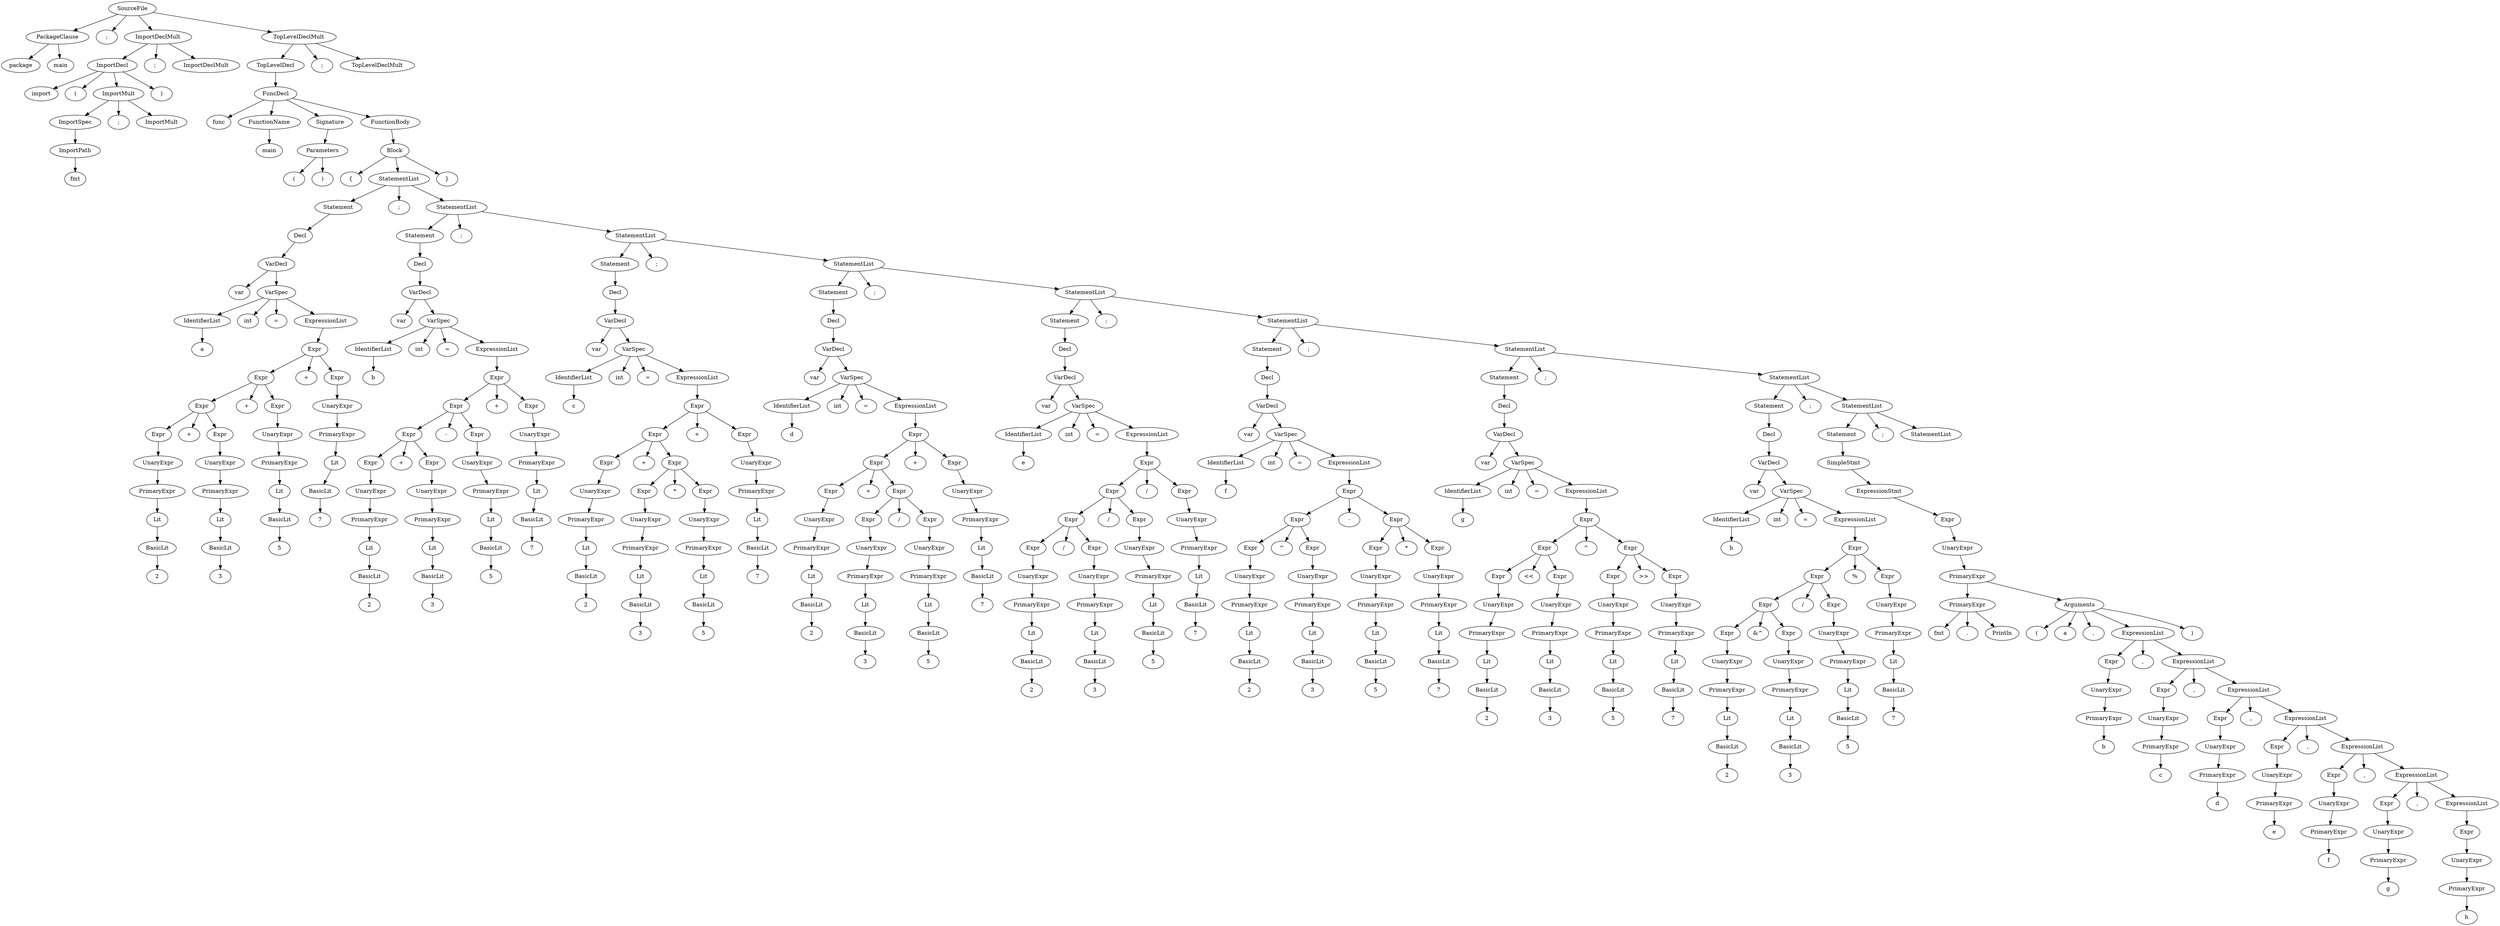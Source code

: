 digraph ParseTree {
0[label="SourceFile"]; 1[label="PackageClause"]; 0->1 ;
1[label="PackageClause"]; 2[label="package"]; 1->2 ;
1[label="PackageClause"]; 3[label="main"]; 1->3 ;
0[label="SourceFile"]; 4[label=";"]; 0->4 ;
0[label="SourceFile"]; 5[label="ImportDeclMult"]; 0->5 ;
5[label="ImportDeclMult"]; 6[label="ImportDecl"]; 5->6 ;
6[label="ImportDecl"]; 7[label="import"]; 6->7 ;
6[label="ImportDecl"]; 8[label="("]; 6->8 ;
6[label="ImportDecl"]; 9[label="ImportMult"]; 6->9 ;
9[label="ImportMult"]; 10[label="ImportSpec"]; 9->10 ;
10[label="ImportSpec"]; 11[label="ImportPath"]; 10->11 ;
11[label="ImportPath"]; 12[label="fmt"]; 11->12 ;
9[label="ImportMult"]; 13[label=";"]; 9->13 ;
9[label="ImportMult"]; 14[label="ImportMult"]; 9->14 ;
6[label="ImportDecl"]; 15[label=")"]; 6->15 ;
5[label="ImportDeclMult"]; 16[label=";"]; 5->16 ;
5[label="ImportDeclMult"]; 17[label="ImportDeclMult"]; 5->17 ;
0[label="SourceFile"]; 18[label="TopLevelDeclMult"]; 0->18 ;
18[label="TopLevelDeclMult"]; 19[label="TopLevelDecl"]; 18->19 ;
19[label="TopLevelDecl"]; 20[label="FuncDecl"]; 19->20 ;
20[label="FuncDecl"]; 21[label="func"]; 20->21 ;
20[label="FuncDecl"]; 22[label="FunctionName"]; 20->22 ;
22[label="FunctionName"]; 23[label="main"]; 22->23 ;
20[label="FuncDecl"]; 24[label="Signature"]; 20->24 ;
24[label="Signature"]; 25[label="Parameters"]; 24->25 ;
25[label="Parameters"]; 26[label="("]; 25->26 ;
25[label="Parameters"]; 27[label=")"]; 25->27 ;
20[label="FuncDecl"]; 28[label="FunctionBody"]; 20->28 ;
28[label="FunctionBody"]; 29[label="Block"]; 28->29 ;
29[label="Block"]; 30[label="{"]; 29->30 ;
29[label="Block"]; 31[label="StatementList"]; 29->31 ;
31[label="StatementList"]; 32[label="Statement"]; 31->32 ;
32[label="Statement"]; 33[label="Decl"]; 32->33 ;
33[label="Decl"]; 34[label="VarDecl"]; 33->34 ;
34[label="VarDecl"]; 35[label="var"]; 34->35 ;
34[label="VarDecl"]; 36[label="VarSpec"]; 34->36 ;
36[label="VarSpec"]; 37[label="IdentifierList"]; 36->37 ;
37[label="IdentifierList"]; 38[label="a"]; 37->38 ;
36[label="VarSpec"]; 39[label="int"]; 36->39 ;
36[label="VarSpec"]; 40[label="="]; 36->40 ;
36[label="VarSpec"]; 41[label="ExpressionList"]; 36->41 ;
41[label="ExpressionList"]; 42[label="Expr"]; 41->42 ;
42[label="Expr"]; 43[label="Expr"]; 42->43 ;
43[label="Expr"]; 44[label="Expr"]; 43->44 ;
44[label="Expr"]; 45[label="Expr"]; 44->45 ;
45[label="Expr"]; 46[label="UnaryExpr"]; 45->46 ;
46[label="UnaryExpr"]; 47[label="PrimaryExpr"]; 46->47 ;
47[label="PrimaryExpr"]; 48[label="Lit"]; 47->48 ;
48[label="Lit"]; 49[label="BasicLit"]; 48->49 ;
49[label="BasicLit"]; 50[label="2"]; 49->50 ;
44[label="Expr"]; 51[label="+"]; 44->51 ;
44[label="Expr"]; 52[label="Expr"]; 44->52 ;
52[label="Expr"]; 53[label="UnaryExpr"]; 52->53 ;
53[label="UnaryExpr"]; 54[label="PrimaryExpr"]; 53->54 ;
54[label="PrimaryExpr"]; 55[label="Lit"]; 54->55 ;
55[label="Lit"]; 56[label="BasicLit"]; 55->56 ;
56[label="BasicLit"]; 57[label="3"]; 56->57 ;
43[label="Expr"]; 58[label="+"]; 43->58 ;
43[label="Expr"]; 59[label="Expr"]; 43->59 ;
59[label="Expr"]; 60[label="UnaryExpr"]; 59->60 ;
60[label="UnaryExpr"]; 61[label="PrimaryExpr"]; 60->61 ;
61[label="PrimaryExpr"]; 62[label="Lit"]; 61->62 ;
62[label="Lit"]; 63[label="BasicLit"]; 62->63 ;
63[label="BasicLit"]; 64[label="5"]; 63->64 ;
42[label="Expr"]; 65[label="+"]; 42->65 ;
42[label="Expr"]; 66[label="Expr"]; 42->66 ;
66[label="Expr"]; 67[label="UnaryExpr"]; 66->67 ;
67[label="UnaryExpr"]; 68[label="PrimaryExpr"]; 67->68 ;
68[label="PrimaryExpr"]; 69[label="Lit"]; 68->69 ;
69[label="Lit"]; 70[label="BasicLit"]; 69->70 ;
70[label="BasicLit"]; 71[label="7"]; 70->71 ;
31[label="StatementList"]; 72[label=";"]; 31->72 ;
31[label="StatementList"]; 73[label="StatementList"]; 31->73 ;
73[label="StatementList"]; 74[label="Statement"]; 73->74 ;
74[label="Statement"]; 75[label="Decl"]; 74->75 ;
75[label="Decl"]; 76[label="VarDecl"]; 75->76 ;
76[label="VarDecl"]; 77[label="var"]; 76->77 ;
76[label="VarDecl"]; 78[label="VarSpec"]; 76->78 ;
78[label="VarSpec"]; 79[label="IdentifierList"]; 78->79 ;
79[label="IdentifierList"]; 80[label="b"]; 79->80 ;
78[label="VarSpec"]; 81[label="int"]; 78->81 ;
78[label="VarSpec"]; 82[label="="]; 78->82 ;
78[label="VarSpec"]; 83[label="ExpressionList"]; 78->83 ;
83[label="ExpressionList"]; 84[label="Expr"]; 83->84 ;
84[label="Expr"]; 85[label="Expr"]; 84->85 ;
85[label="Expr"]; 86[label="Expr"]; 85->86 ;
86[label="Expr"]; 87[label="Expr"]; 86->87 ;
87[label="Expr"]; 88[label="UnaryExpr"]; 87->88 ;
88[label="UnaryExpr"]; 89[label="PrimaryExpr"]; 88->89 ;
89[label="PrimaryExpr"]; 90[label="Lit"]; 89->90 ;
90[label="Lit"]; 91[label="BasicLit"]; 90->91 ;
91[label="BasicLit"]; 92[label="2"]; 91->92 ;
86[label="Expr"]; 93[label="+"]; 86->93 ;
86[label="Expr"]; 94[label="Expr"]; 86->94 ;
94[label="Expr"]; 95[label="UnaryExpr"]; 94->95 ;
95[label="UnaryExpr"]; 96[label="PrimaryExpr"]; 95->96 ;
96[label="PrimaryExpr"]; 97[label="Lit"]; 96->97 ;
97[label="Lit"]; 98[label="BasicLit"]; 97->98 ;
98[label="BasicLit"]; 99[label="3"]; 98->99 ;
85[label="Expr"]; 100[label="-"]; 85->100 ;
85[label="Expr"]; 101[label="Expr"]; 85->101 ;
101[label="Expr"]; 102[label="UnaryExpr"]; 101->102 ;
102[label="UnaryExpr"]; 103[label="PrimaryExpr"]; 102->103 ;
103[label="PrimaryExpr"]; 104[label="Lit"]; 103->104 ;
104[label="Lit"]; 105[label="BasicLit"]; 104->105 ;
105[label="BasicLit"]; 106[label="5"]; 105->106 ;
84[label="Expr"]; 107[label="+"]; 84->107 ;
84[label="Expr"]; 108[label="Expr"]; 84->108 ;
108[label="Expr"]; 109[label="UnaryExpr"]; 108->109 ;
109[label="UnaryExpr"]; 110[label="PrimaryExpr"]; 109->110 ;
110[label="PrimaryExpr"]; 111[label="Lit"]; 110->111 ;
111[label="Lit"]; 112[label="BasicLit"]; 111->112 ;
112[label="BasicLit"]; 113[label="7"]; 112->113 ;
73[label="StatementList"]; 114[label=";"]; 73->114 ;
73[label="StatementList"]; 115[label="StatementList"]; 73->115 ;
115[label="StatementList"]; 116[label="Statement"]; 115->116 ;
116[label="Statement"]; 117[label="Decl"]; 116->117 ;
117[label="Decl"]; 118[label="VarDecl"]; 117->118 ;
118[label="VarDecl"]; 119[label="var"]; 118->119 ;
118[label="VarDecl"]; 120[label="VarSpec"]; 118->120 ;
120[label="VarSpec"]; 121[label="IdentifierList"]; 120->121 ;
121[label="IdentifierList"]; 122[label="c"]; 121->122 ;
120[label="VarSpec"]; 123[label="int"]; 120->123 ;
120[label="VarSpec"]; 124[label="="]; 120->124 ;
120[label="VarSpec"]; 125[label="ExpressionList"]; 120->125 ;
125[label="ExpressionList"]; 126[label="Expr"]; 125->126 ;
126[label="Expr"]; 127[label="Expr"]; 126->127 ;
127[label="Expr"]; 128[label="Expr"]; 127->128 ;
128[label="Expr"]; 129[label="UnaryExpr"]; 128->129 ;
129[label="UnaryExpr"]; 130[label="PrimaryExpr"]; 129->130 ;
130[label="PrimaryExpr"]; 131[label="Lit"]; 130->131 ;
131[label="Lit"]; 132[label="BasicLit"]; 131->132 ;
132[label="BasicLit"]; 133[label="2"]; 132->133 ;
127[label="Expr"]; 134[label="+"]; 127->134 ;
127[label="Expr"]; 135[label="Expr"]; 127->135 ;
135[label="Expr"]; 136[label="Expr"]; 135->136 ;
136[label="Expr"]; 137[label="UnaryExpr"]; 136->137 ;
137[label="UnaryExpr"]; 138[label="PrimaryExpr"]; 137->138 ;
138[label="PrimaryExpr"]; 139[label="Lit"]; 138->139 ;
139[label="Lit"]; 140[label="BasicLit"]; 139->140 ;
140[label="BasicLit"]; 141[label="3"]; 140->141 ;
135[label="Expr"]; 142[label="*"]; 135->142 ;
135[label="Expr"]; 143[label="Expr"]; 135->143 ;
143[label="Expr"]; 144[label="UnaryExpr"]; 143->144 ;
144[label="UnaryExpr"]; 145[label="PrimaryExpr"]; 144->145 ;
145[label="PrimaryExpr"]; 146[label="Lit"]; 145->146 ;
146[label="Lit"]; 147[label="BasicLit"]; 146->147 ;
147[label="BasicLit"]; 148[label="5"]; 147->148 ;
126[label="Expr"]; 149[label="+"]; 126->149 ;
126[label="Expr"]; 150[label="Expr"]; 126->150 ;
150[label="Expr"]; 151[label="UnaryExpr"]; 150->151 ;
151[label="UnaryExpr"]; 152[label="PrimaryExpr"]; 151->152 ;
152[label="PrimaryExpr"]; 153[label="Lit"]; 152->153 ;
153[label="Lit"]; 154[label="BasicLit"]; 153->154 ;
154[label="BasicLit"]; 155[label="7"]; 154->155 ;
115[label="StatementList"]; 156[label=";"]; 115->156 ;
115[label="StatementList"]; 157[label="StatementList"]; 115->157 ;
157[label="StatementList"]; 158[label="Statement"]; 157->158 ;
158[label="Statement"]; 159[label="Decl"]; 158->159 ;
159[label="Decl"]; 160[label="VarDecl"]; 159->160 ;
160[label="VarDecl"]; 161[label="var"]; 160->161 ;
160[label="VarDecl"]; 162[label="VarSpec"]; 160->162 ;
162[label="VarSpec"]; 163[label="IdentifierList"]; 162->163 ;
163[label="IdentifierList"]; 164[label="d"]; 163->164 ;
162[label="VarSpec"]; 165[label="int"]; 162->165 ;
162[label="VarSpec"]; 166[label="="]; 162->166 ;
162[label="VarSpec"]; 167[label="ExpressionList"]; 162->167 ;
167[label="ExpressionList"]; 168[label="Expr"]; 167->168 ;
168[label="Expr"]; 169[label="Expr"]; 168->169 ;
169[label="Expr"]; 170[label="Expr"]; 169->170 ;
170[label="Expr"]; 171[label="UnaryExpr"]; 170->171 ;
171[label="UnaryExpr"]; 172[label="PrimaryExpr"]; 171->172 ;
172[label="PrimaryExpr"]; 173[label="Lit"]; 172->173 ;
173[label="Lit"]; 174[label="BasicLit"]; 173->174 ;
174[label="BasicLit"]; 175[label="2"]; 174->175 ;
169[label="Expr"]; 176[label="+"]; 169->176 ;
169[label="Expr"]; 177[label="Expr"]; 169->177 ;
177[label="Expr"]; 178[label="Expr"]; 177->178 ;
178[label="Expr"]; 179[label="UnaryExpr"]; 178->179 ;
179[label="UnaryExpr"]; 180[label="PrimaryExpr"]; 179->180 ;
180[label="PrimaryExpr"]; 181[label="Lit"]; 180->181 ;
181[label="Lit"]; 182[label="BasicLit"]; 181->182 ;
182[label="BasicLit"]; 183[label="3"]; 182->183 ;
177[label="Expr"]; 184[label="/"]; 177->184 ;
177[label="Expr"]; 185[label="Expr"]; 177->185 ;
185[label="Expr"]; 186[label="UnaryExpr"]; 185->186 ;
186[label="UnaryExpr"]; 187[label="PrimaryExpr"]; 186->187 ;
187[label="PrimaryExpr"]; 188[label="Lit"]; 187->188 ;
188[label="Lit"]; 189[label="BasicLit"]; 188->189 ;
189[label="BasicLit"]; 190[label="5"]; 189->190 ;
168[label="Expr"]; 191[label="+"]; 168->191 ;
168[label="Expr"]; 192[label="Expr"]; 168->192 ;
192[label="Expr"]; 193[label="UnaryExpr"]; 192->193 ;
193[label="UnaryExpr"]; 194[label="PrimaryExpr"]; 193->194 ;
194[label="PrimaryExpr"]; 195[label="Lit"]; 194->195 ;
195[label="Lit"]; 196[label="BasicLit"]; 195->196 ;
196[label="BasicLit"]; 197[label="7"]; 196->197 ;
157[label="StatementList"]; 198[label=";"]; 157->198 ;
157[label="StatementList"]; 199[label="StatementList"]; 157->199 ;
199[label="StatementList"]; 200[label="Statement"]; 199->200 ;
200[label="Statement"]; 201[label="Decl"]; 200->201 ;
201[label="Decl"]; 202[label="VarDecl"]; 201->202 ;
202[label="VarDecl"]; 203[label="var"]; 202->203 ;
202[label="VarDecl"]; 204[label="VarSpec"]; 202->204 ;
204[label="VarSpec"]; 205[label="IdentifierList"]; 204->205 ;
205[label="IdentifierList"]; 206[label="e"]; 205->206 ;
204[label="VarSpec"]; 207[label="int"]; 204->207 ;
204[label="VarSpec"]; 208[label="="]; 204->208 ;
204[label="VarSpec"]; 209[label="ExpressionList"]; 204->209 ;
209[label="ExpressionList"]; 210[label="Expr"]; 209->210 ;
210[label="Expr"]; 211[label="Expr"]; 210->211 ;
211[label="Expr"]; 212[label="Expr"]; 211->212 ;
212[label="Expr"]; 213[label="Expr"]; 212->213 ;
213[label="Expr"]; 214[label="UnaryExpr"]; 213->214 ;
214[label="UnaryExpr"]; 215[label="PrimaryExpr"]; 214->215 ;
215[label="PrimaryExpr"]; 216[label="Lit"]; 215->216 ;
216[label="Lit"]; 217[label="BasicLit"]; 216->217 ;
217[label="BasicLit"]; 218[label="2"]; 217->218 ;
212[label="Expr"]; 219[label="/"]; 212->219 ;
212[label="Expr"]; 220[label="Expr"]; 212->220 ;
220[label="Expr"]; 221[label="UnaryExpr"]; 220->221 ;
221[label="UnaryExpr"]; 222[label="PrimaryExpr"]; 221->222 ;
222[label="PrimaryExpr"]; 223[label="Lit"]; 222->223 ;
223[label="Lit"]; 224[label="BasicLit"]; 223->224 ;
224[label="BasicLit"]; 225[label="3"]; 224->225 ;
211[label="Expr"]; 226[label="/"]; 211->226 ;
211[label="Expr"]; 227[label="Expr"]; 211->227 ;
227[label="Expr"]; 228[label="UnaryExpr"]; 227->228 ;
228[label="UnaryExpr"]; 229[label="PrimaryExpr"]; 228->229 ;
229[label="PrimaryExpr"]; 230[label="Lit"]; 229->230 ;
230[label="Lit"]; 231[label="BasicLit"]; 230->231 ;
231[label="BasicLit"]; 232[label="5"]; 231->232 ;
210[label="Expr"]; 233[label="/"]; 210->233 ;
210[label="Expr"]; 234[label="Expr"]; 210->234 ;
234[label="Expr"]; 235[label="UnaryExpr"]; 234->235 ;
235[label="UnaryExpr"]; 236[label="PrimaryExpr"]; 235->236 ;
236[label="PrimaryExpr"]; 237[label="Lit"]; 236->237 ;
237[label="Lit"]; 238[label="BasicLit"]; 237->238 ;
238[label="BasicLit"]; 239[label="7"]; 238->239 ;
199[label="StatementList"]; 240[label=";"]; 199->240 ;
199[label="StatementList"]; 241[label="StatementList"]; 199->241 ;
241[label="StatementList"]; 242[label="Statement"]; 241->242 ;
242[label="Statement"]; 243[label="Decl"]; 242->243 ;
243[label="Decl"]; 244[label="VarDecl"]; 243->244 ;
244[label="VarDecl"]; 245[label="var"]; 244->245 ;
244[label="VarDecl"]; 246[label="VarSpec"]; 244->246 ;
246[label="VarSpec"]; 247[label="IdentifierList"]; 246->247 ;
247[label="IdentifierList"]; 248[label="f"]; 247->248 ;
246[label="VarSpec"]; 249[label="int"]; 246->249 ;
246[label="VarSpec"]; 250[label="="]; 246->250 ;
246[label="VarSpec"]; 251[label="ExpressionList"]; 246->251 ;
251[label="ExpressionList"]; 252[label="Expr"]; 251->252 ;
252[label="Expr"]; 253[label="Expr"]; 252->253 ;
253[label="Expr"]; 254[label="Expr"]; 253->254 ;
254[label="Expr"]; 255[label="UnaryExpr"]; 254->255 ;
255[label="UnaryExpr"]; 256[label="PrimaryExpr"]; 255->256 ;
256[label="PrimaryExpr"]; 257[label="Lit"]; 256->257 ;
257[label="Lit"]; 258[label="BasicLit"]; 257->258 ;
258[label="BasicLit"]; 259[label="2"]; 258->259 ;
253[label="Expr"]; 260[label="^"]; 253->260 ;
253[label="Expr"]; 261[label="Expr"]; 253->261 ;
261[label="Expr"]; 262[label="UnaryExpr"]; 261->262 ;
262[label="UnaryExpr"]; 263[label="PrimaryExpr"]; 262->263 ;
263[label="PrimaryExpr"]; 264[label="Lit"]; 263->264 ;
264[label="Lit"]; 265[label="BasicLit"]; 264->265 ;
265[label="BasicLit"]; 266[label="3"]; 265->266 ;
252[label="Expr"]; 267[label="-"]; 252->267 ;
252[label="Expr"]; 268[label="Expr"]; 252->268 ;
268[label="Expr"]; 269[label="Expr"]; 268->269 ;
269[label="Expr"]; 270[label="UnaryExpr"]; 269->270 ;
270[label="UnaryExpr"]; 271[label="PrimaryExpr"]; 270->271 ;
271[label="PrimaryExpr"]; 272[label="Lit"]; 271->272 ;
272[label="Lit"]; 273[label="BasicLit"]; 272->273 ;
273[label="BasicLit"]; 274[label="5"]; 273->274 ;
268[label="Expr"]; 275[label="*"]; 268->275 ;
268[label="Expr"]; 276[label="Expr"]; 268->276 ;
276[label="Expr"]; 277[label="UnaryExpr"]; 276->277 ;
277[label="UnaryExpr"]; 278[label="PrimaryExpr"]; 277->278 ;
278[label="PrimaryExpr"]; 279[label="Lit"]; 278->279 ;
279[label="Lit"]; 280[label="BasicLit"]; 279->280 ;
280[label="BasicLit"]; 281[label="7"]; 280->281 ;
241[label="StatementList"]; 282[label=";"]; 241->282 ;
241[label="StatementList"]; 283[label="StatementList"]; 241->283 ;
283[label="StatementList"]; 284[label="Statement"]; 283->284 ;
284[label="Statement"]; 285[label="Decl"]; 284->285 ;
285[label="Decl"]; 286[label="VarDecl"]; 285->286 ;
286[label="VarDecl"]; 287[label="var"]; 286->287 ;
286[label="VarDecl"]; 288[label="VarSpec"]; 286->288 ;
288[label="VarSpec"]; 289[label="IdentifierList"]; 288->289 ;
289[label="IdentifierList"]; 290[label="g"]; 289->290 ;
288[label="VarSpec"]; 291[label="int"]; 288->291 ;
288[label="VarSpec"]; 292[label="="]; 288->292 ;
288[label="VarSpec"]; 293[label="ExpressionList"]; 288->293 ;
293[label="ExpressionList"]; 294[label="Expr"]; 293->294 ;
294[label="Expr"]; 295[label="Expr"]; 294->295 ;
295[label="Expr"]; 296[label="Expr"]; 295->296 ;
296[label="Expr"]; 297[label="UnaryExpr"]; 296->297 ;
297[label="UnaryExpr"]; 298[label="PrimaryExpr"]; 297->298 ;
298[label="PrimaryExpr"]; 299[label="Lit"]; 298->299 ;
299[label="Lit"]; 300[label="BasicLit"]; 299->300 ;
300[label="BasicLit"]; 301[label="2"]; 300->301 ;
295[label="Expr"]; 302[label="<<"]; 295->302 ;
295[label="Expr"]; 303[label="Expr"]; 295->303 ;
303[label="Expr"]; 304[label="UnaryExpr"]; 303->304 ;
304[label="UnaryExpr"]; 305[label="PrimaryExpr"]; 304->305 ;
305[label="PrimaryExpr"]; 306[label="Lit"]; 305->306 ;
306[label="Lit"]; 307[label="BasicLit"]; 306->307 ;
307[label="BasicLit"]; 308[label="3"]; 307->308 ;
294[label="Expr"]; 309[label="^"]; 294->309 ;
294[label="Expr"]; 310[label="Expr"]; 294->310 ;
310[label="Expr"]; 311[label="Expr"]; 310->311 ;
311[label="Expr"]; 312[label="UnaryExpr"]; 311->312 ;
312[label="UnaryExpr"]; 313[label="PrimaryExpr"]; 312->313 ;
313[label="PrimaryExpr"]; 314[label="Lit"]; 313->314 ;
314[label="Lit"]; 315[label="BasicLit"]; 314->315 ;
315[label="BasicLit"]; 316[label="5"]; 315->316 ;
310[label="Expr"]; 317[label=">>"]; 310->317 ;
310[label="Expr"]; 318[label="Expr"]; 310->318 ;
318[label="Expr"]; 319[label="UnaryExpr"]; 318->319 ;
319[label="UnaryExpr"]; 320[label="PrimaryExpr"]; 319->320 ;
320[label="PrimaryExpr"]; 321[label="Lit"]; 320->321 ;
321[label="Lit"]; 322[label="BasicLit"]; 321->322 ;
322[label="BasicLit"]; 323[label="7"]; 322->323 ;
283[label="StatementList"]; 324[label=";"]; 283->324 ;
283[label="StatementList"]; 325[label="StatementList"]; 283->325 ;
325[label="StatementList"]; 326[label="Statement"]; 325->326 ;
326[label="Statement"]; 327[label="Decl"]; 326->327 ;
327[label="Decl"]; 328[label="VarDecl"]; 327->328 ;
328[label="VarDecl"]; 329[label="var"]; 328->329 ;
328[label="VarDecl"]; 330[label="VarSpec"]; 328->330 ;
330[label="VarSpec"]; 331[label="IdentifierList"]; 330->331 ;
331[label="IdentifierList"]; 332[label="h"]; 331->332 ;
330[label="VarSpec"]; 333[label="int"]; 330->333 ;
330[label="VarSpec"]; 334[label="="]; 330->334 ;
330[label="VarSpec"]; 335[label="ExpressionList"]; 330->335 ;
335[label="ExpressionList"]; 336[label="Expr"]; 335->336 ;
336[label="Expr"]; 337[label="Expr"]; 336->337 ;
337[label="Expr"]; 338[label="Expr"]; 337->338 ;
338[label="Expr"]; 339[label="Expr"]; 338->339 ;
339[label="Expr"]; 340[label="UnaryExpr"]; 339->340 ;
340[label="UnaryExpr"]; 341[label="PrimaryExpr"]; 340->341 ;
341[label="PrimaryExpr"]; 342[label="Lit"]; 341->342 ;
342[label="Lit"]; 343[label="BasicLit"]; 342->343 ;
343[label="BasicLit"]; 344[label="2"]; 343->344 ;
338[label="Expr"]; 345[label="&^"]; 338->345 ;
338[label="Expr"]; 346[label="Expr"]; 338->346 ;
346[label="Expr"]; 347[label="UnaryExpr"]; 346->347 ;
347[label="UnaryExpr"]; 348[label="PrimaryExpr"]; 347->348 ;
348[label="PrimaryExpr"]; 349[label="Lit"]; 348->349 ;
349[label="Lit"]; 350[label="BasicLit"]; 349->350 ;
350[label="BasicLit"]; 351[label="3"]; 350->351 ;
337[label="Expr"]; 352[label="/"]; 337->352 ;
337[label="Expr"]; 353[label="Expr"]; 337->353 ;
353[label="Expr"]; 354[label="UnaryExpr"]; 353->354 ;
354[label="UnaryExpr"]; 355[label="PrimaryExpr"]; 354->355 ;
355[label="PrimaryExpr"]; 356[label="Lit"]; 355->356 ;
356[label="Lit"]; 357[label="BasicLit"]; 356->357 ;
357[label="BasicLit"]; 358[label="5"]; 357->358 ;
336[label="Expr"]; 359[label="%"]; 336->359 ;
336[label="Expr"]; 360[label="Expr"]; 336->360 ;
360[label="Expr"]; 361[label="UnaryExpr"]; 360->361 ;
361[label="UnaryExpr"]; 362[label="PrimaryExpr"]; 361->362 ;
362[label="PrimaryExpr"]; 363[label="Lit"]; 362->363 ;
363[label="Lit"]; 364[label="BasicLit"]; 363->364 ;
364[label="BasicLit"]; 365[label="7"]; 364->365 ;
325[label="StatementList"]; 366[label=";"]; 325->366 ;
325[label="StatementList"]; 367[label="StatementList"]; 325->367 ;
367[label="StatementList"]; 368[label="Statement"]; 367->368 ;
368[label="Statement"]; 369[label="SimpleStmt"]; 368->369 ;
369[label="SimpleStmt"]; 370[label="ExpressionStmt"]; 369->370 ;
370[label="ExpressionStmt"]; 371[label="Expr"]; 370->371 ;
371[label="Expr"]; 372[label="UnaryExpr"]; 371->372 ;
372[label="UnaryExpr"]; 373[label="PrimaryExpr"]; 372->373 ;
373[label="PrimaryExpr"]; 374[label="PrimaryExpr"]; 373->374 ;
374[label="PrimaryExpr"]; 375[label="fmt"]; 374->375 ;
374[label="PrimaryExpr"]; 376[label="."]; 374->376 ;
374[label="PrimaryExpr"]; 377[label="Println"]; 374->377 ;
373[label="PrimaryExpr"]; 378[label="Arguments"]; 373->378 ;
378[label="Arguments"]; 379[label="("]; 378->379 ;
378[label="Arguments"]; 380[label="a"]; 378->380 ;
378[label="Arguments"]; 381[label=","]; 378->381 ;
378[label="Arguments"]; 382[label="ExpressionList"]; 378->382 ;
382[label="ExpressionList"]; 383[label="Expr"]; 382->383 ;
383[label="Expr"]; 384[label="UnaryExpr"]; 383->384 ;
384[label="UnaryExpr"]; 385[label="PrimaryExpr"]; 384->385 ;
385[label="PrimaryExpr"]; 386[label="b"]; 385->386 ;
382[label="ExpressionList"]; 387[label=","]; 382->387 ;
382[label="ExpressionList"]; 388[label="ExpressionList"]; 382->388 ;
388[label="ExpressionList"]; 389[label="Expr"]; 388->389 ;
389[label="Expr"]; 390[label="UnaryExpr"]; 389->390 ;
390[label="UnaryExpr"]; 391[label="PrimaryExpr"]; 390->391 ;
391[label="PrimaryExpr"]; 392[label="c"]; 391->392 ;
388[label="ExpressionList"]; 393[label=","]; 388->393 ;
388[label="ExpressionList"]; 394[label="ExpressionList"]; 388->394 ;
394[label="ExpressionList"]; 395[label="Expr"]; 394->395 ;
395[label="Expr"]; 396[label="UnaryExpr"]; 395->396 ;
396[label="UnaryExpr"]; 397[label="PrimaryExpr"]; 396->397 ;
397[label="PrimaryExpr"]; 398[label="d"]; 397->398 ;
394[label="ExpressionList"]; 399[label=","]; 394->399 ;
394[label="ExpressionList"]; 400[label="ExpressionList"]; 394->400 ;
400[label="ExpressionList"]; 401[label="Expr"]; 400->401 ;
401[label="Expr"]; 402[label="UnaryExpr"]; 401->402 ;
402[label="UnaryExpr"]; 403[label="PrimaryExpr"]; 402->403 ;
403[label="PrimaryExpr"]; 404[label="e"]; 403->404 ;
400[label="ExpressionList"]; 405[label=","]; 400->405 ;
400[label="ExpressionList"]; 406[label="ExpressionList"]; 400->406 ;
406[label="ExpressionList"]; 407[label="Expr"]; 406->407 ;
407[label="Expr"]; 408[label="UnaryExpr"]; 407->408 ;
408[label="UnaryExpr"]; 409[label="PrimaryExpr"]; 408->409 ;
409[label="PrimaryExpr"]; 410[label="f"]; 409->410 ;
406[label="ExpressionList"]; 411[label=","]; 406->411 ;
406[label="ExpressionList"]; 412[label="ExpressionList"]; 406->412 ;
412[label="ExpressionList"]; 413[label="Expr"]; 412->413 ;
413[label="Expr"]; 414[label="UnaryExpr"]; 413->414 ;
414[label="UnaryExpr"]; 415[label="PrimaryExpr"]; 414->415 ;
415[label="PrimaryExpr"]; 416[label="g"]; 415->416 ;
412[label="ExpressionList"]; 417[label=","]; 412->417 ;
412[label="ExpressionList"]; 418[label="ExpressionList"]; 412->418 ;
418[label="ExpressionList"]; 419[label="Expr"]; 418->419 ;
419[label="Expr"]; 420[label="UnaryExpr"]; 419->420 ;
420[label="UnaryExpr"]; 421[label="PrimaryExpr"]; 420->421 ;
421[label="PrimaryExpr"]; 422[label="h"]; 421->422 ;
378[label="Arguments"]; 423[label=")"]; 378->423 ;
367[label="StatementList"]; 424[label=";"]; 367->424 ;
367[label="StatementList"]; 425[label="StatementList"]; 367->425 ;
29[label="Block"]; 426[label="}"]; 29->426 ;
18[label="TopLevelDeclMult"]; 427[label=";"]; 18->427 ;
18[label="TopLevelDeclMult"]; 428[label="TopLevelDeclMult"]; 18->428 ;
}